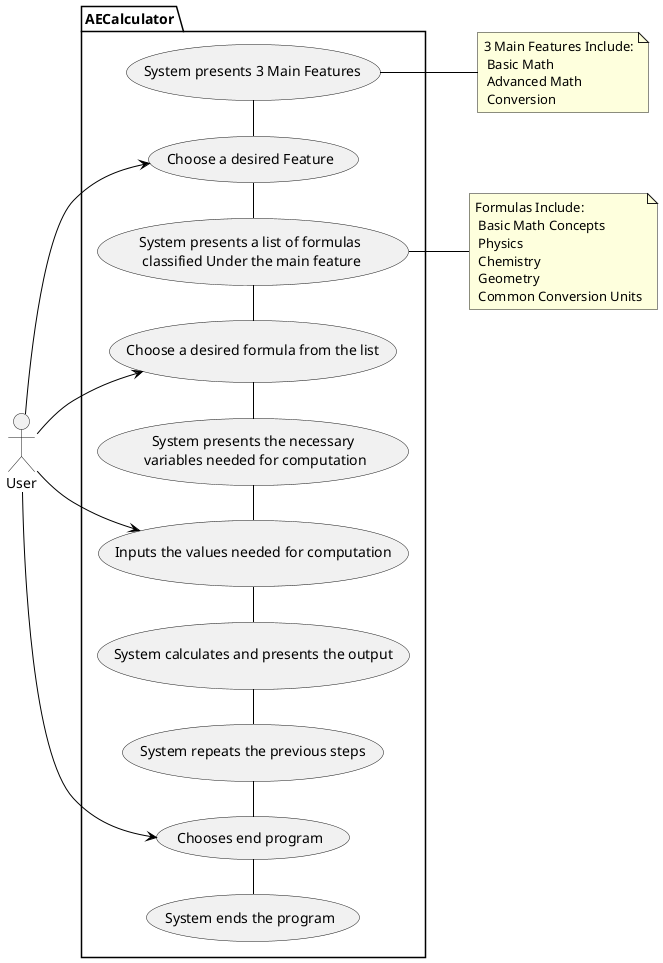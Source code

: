 @startuml
left to right direction
skinparam style strictuml
skinparam classAttributeIconSize 0
skinparam classFontColor black
skinparam classFontStyle bold
hide empty members

skinparam class {

BackgroundColor White
BorderColor black
ArrowColor black
}

package AECalculator {
    usecase "System presents 3 Main Features" as I1
    usecase "Choose a desired Feature" as I2
    usecase "System presents a list of formulas\n classified Under the main feature" as I3
    usecase "Choose a desired formula from the list" as I4
    usecase "System presents the necessary\n variables needed for computation" as I5
    usecase "Inputs the values needed for computation" as I6
    usecase "System calculates and presents the output" as I7
    usecase "System repeats the previous steps" as I8
    usecase "Chooses end program" as I9
    usecase "System ends the program" as I10

}
note "3 Main Features Include:\n Basic Math\n Advanced Math\n Conversion" as N1
note "Formulas Include:\n Basic Math Concepts\n Physics\n Chemistry\n Geometry\n Common Conversion Units" as N2

I1 -left- I2
I2 -left- I3
I3 -left- I4
I4 -left- I5
I5 -left- I6
I6 -left- I7
I7 -left- I8
I8 -left- I9
I9 -left- I10

:User: --> I2
:User: --> I4
:User: --> I6
:User: --> I9

I1 -- N1
I3 -- N2

@enduml
